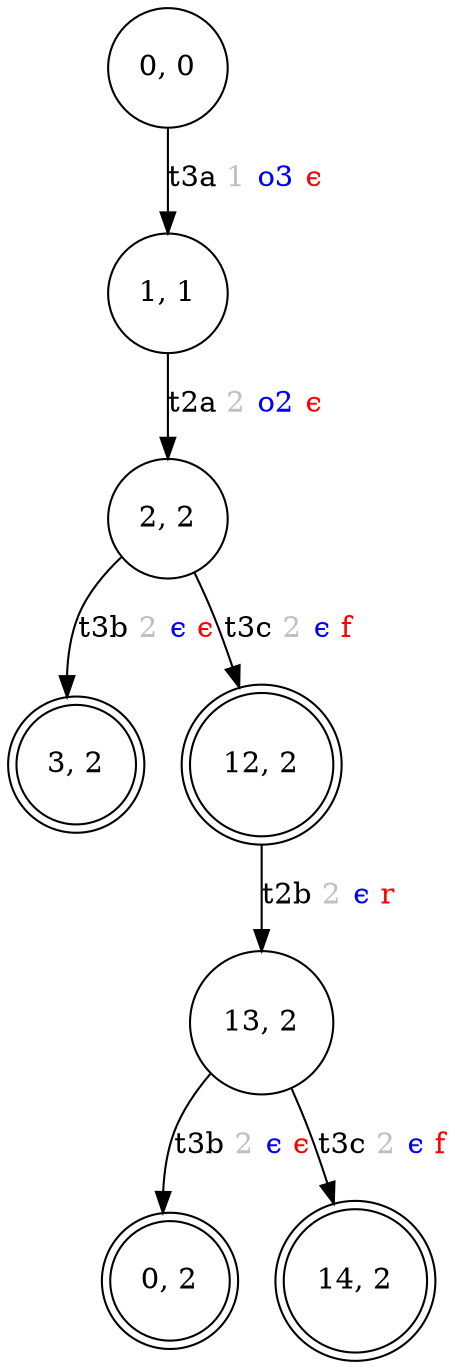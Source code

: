 digraph renominated_space_obsC1 {
	"0, 0" [shape=circle]
	"1, 1" [shape=circle]
	"2, 2" [shape=circle]
	"3, 2" [shape=doublecircle]
	"12, 2" [shape=doublecircle]
	"13, 2" [shape=circle]
	"0, 2" [shape=doublecircle]
	"14, 2" [shape=doublecircle]
	"0, 0" -> "1, 1" [label=<t3a <FONT COLOR="grey">1</FONT> <FONT COLOR="blue">o3</FONT> <FONT COLOR="red">ϵ</FONT>>]
	"1, 1" -> "2, 2" [label=<t2a <FONT COLOR="grey">2</FONT> <FONT COLOR="blue">o2</FONT> <FONT COLOR="red">ϵ</FONT>>]
	"2, 2" -> "3, 2" [label=<t3b <FONT COLOR="grey">2</FONT> <FONT COLOR="blue">ϵ</FONT> <FONT COLOR="red">ϵ</FONT>>]
	"2, 2" -> "12, 2" [label=<t3c <FONT COLOR="grey">2</FONT> <FONT COLOR="blue">ϵ</FONT> <FONT COLOR="red">f</FONT>>]
	"12, 2" -> "13, 2" [label=<t2b <FONT COLOR="grey">2</FONT> <FONT COLOR="blue">ϵ</FONT> <FONT COLOR="red">r</FONT>>]
	"13, 2" -> "0, 2" [label=<t3b <FONT COLOR="grey">2</FONT> <FONT COLOR="blue">ϵ</FONT> <FONT COLOR="red">ϵ</FONT>>]
	"13, 2" -> "14, 2" [label=<t3c <FONT COLOR="grey">2</FONT> <FONT COLOR="blue">ϵ</FONT> <FONT COLOR="red">f</FONT>>]
}
